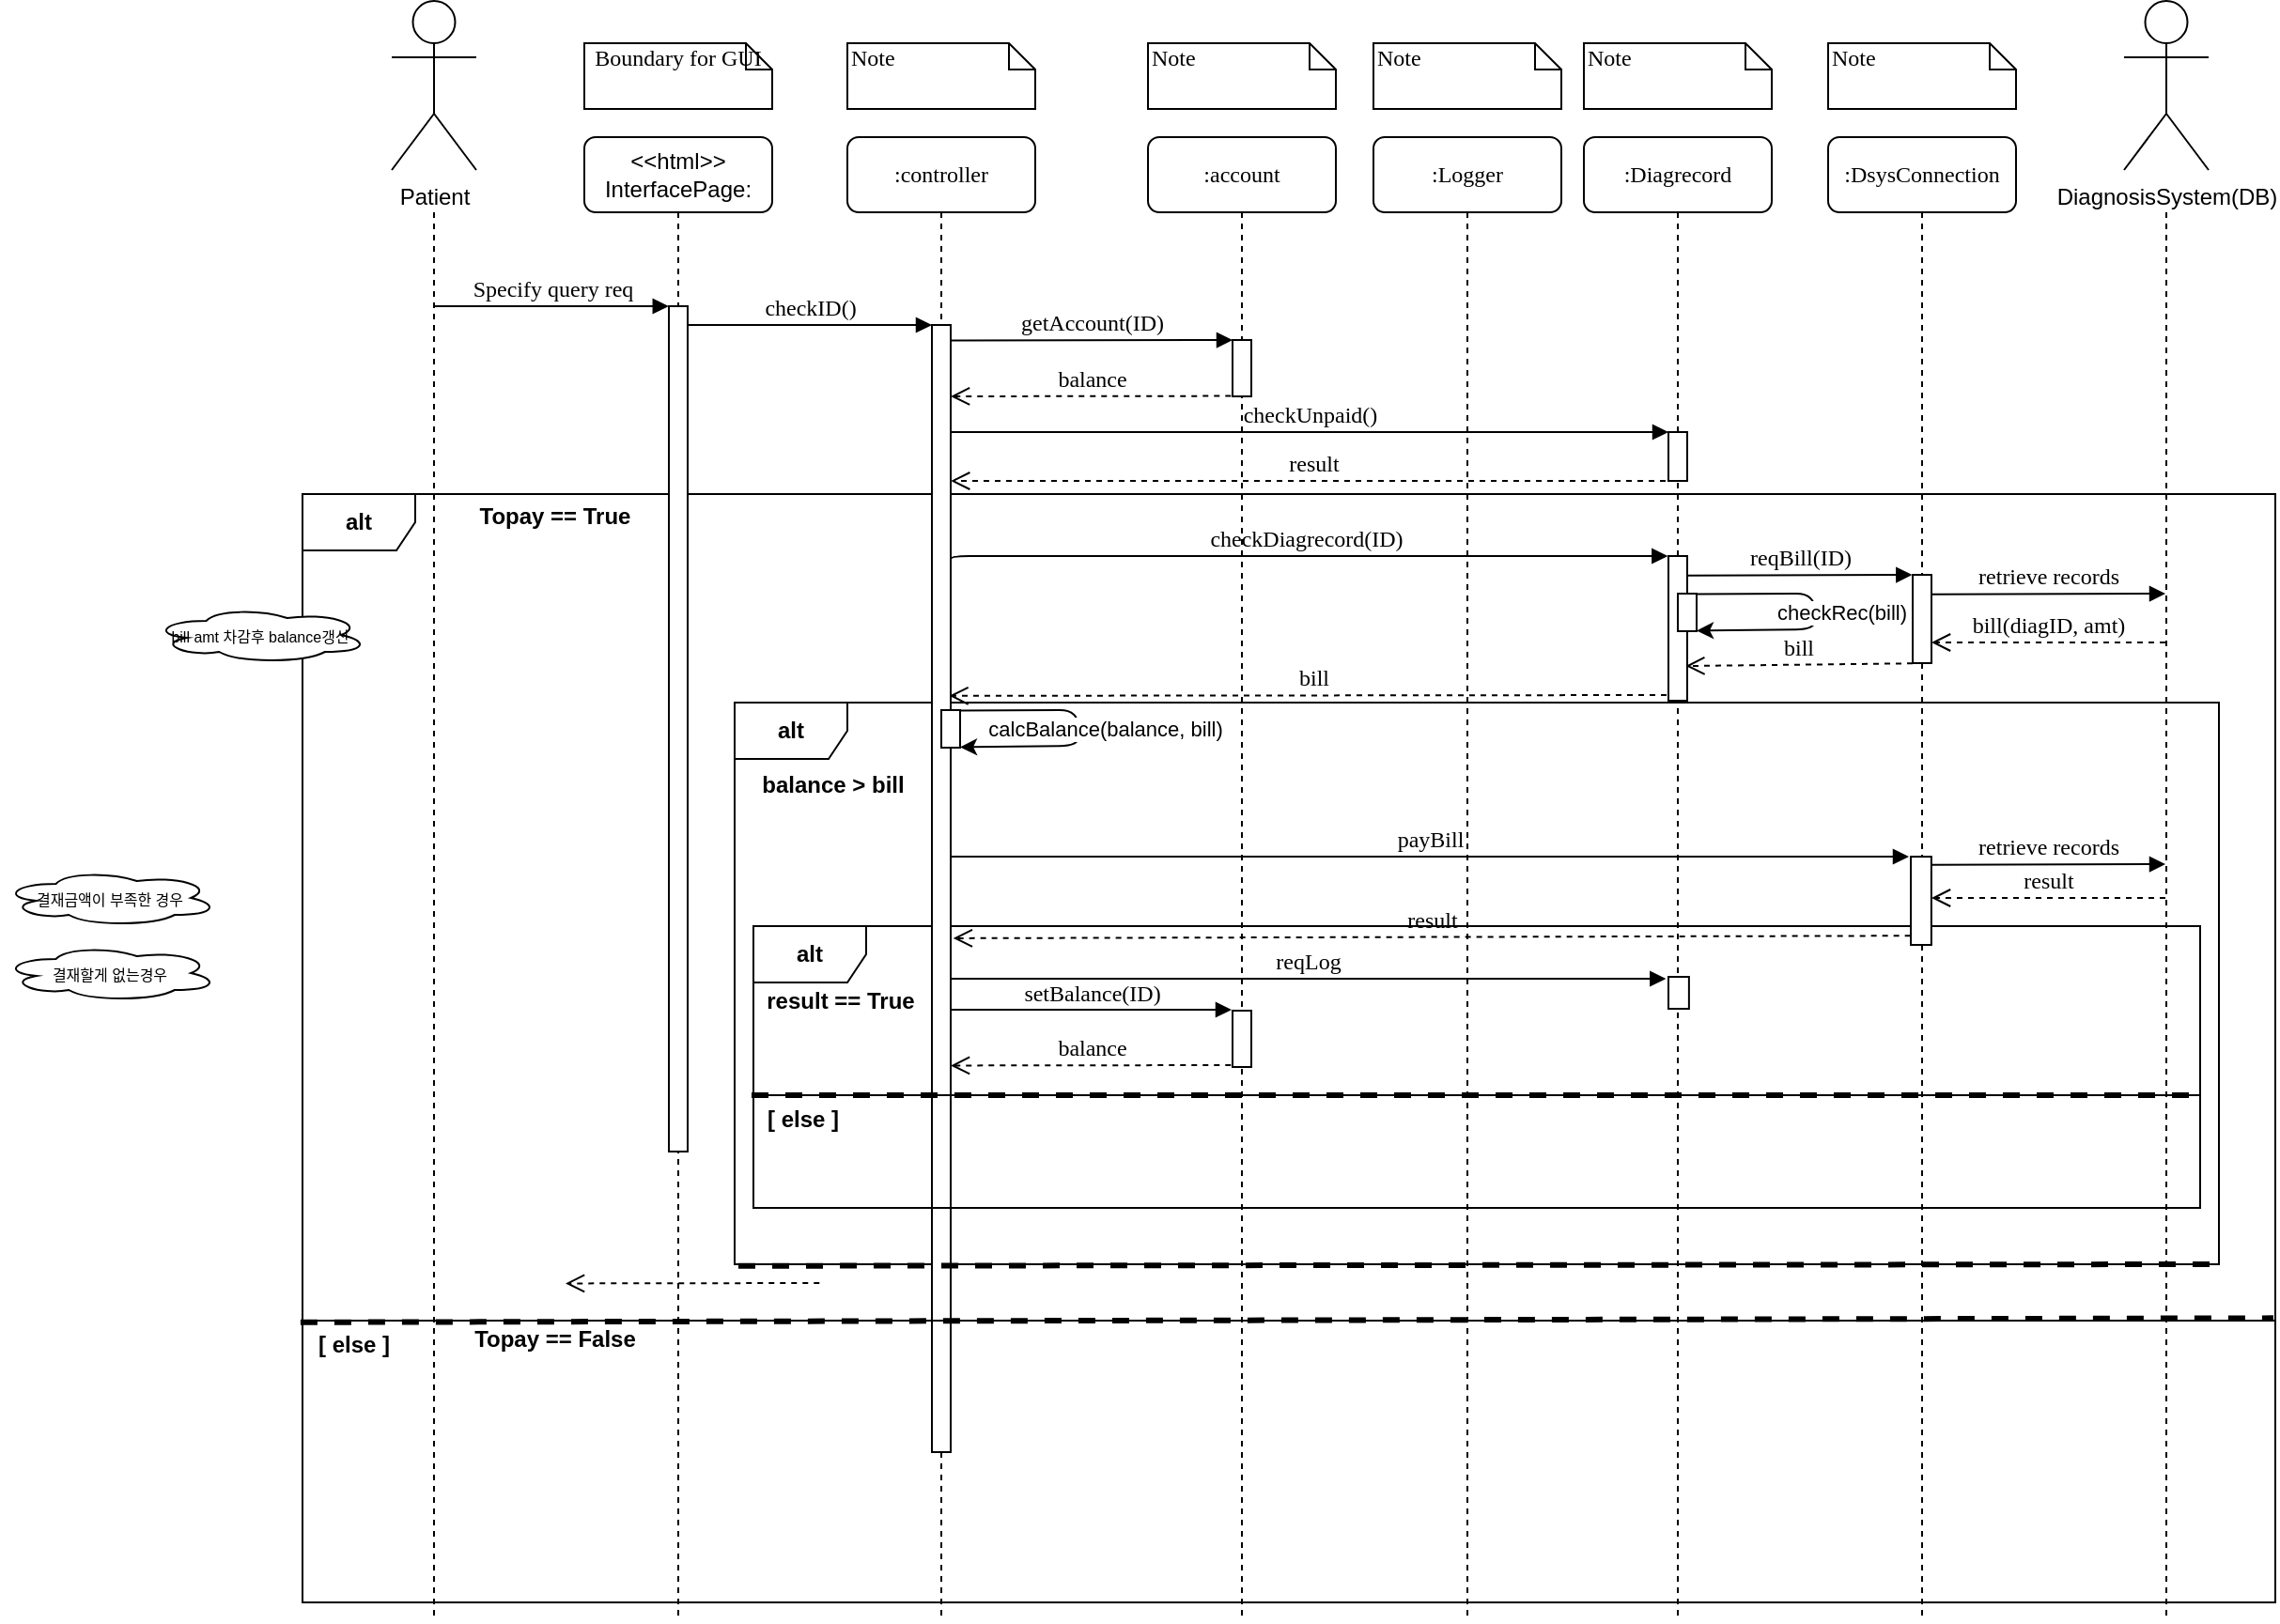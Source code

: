 <mxfile version="14.6.9" type="github">
  <diagram name="Page-1" id="13e1069c-82ec-6db2-03f1-153e76fe0fe0">
    <mxGraphModel dx="2522" dy="892" grid="1" gridSize="10" guides="1" tooltips="1" connect="1" arrows="1" fold="1" page="1" pageScale="1" pageWidth="1100" pageHeight="850" background="#ffffff" math="0" shadow="0">
      <root>
        <mxCell id="0" />
        <mxCell id="1" parent="0" />
        <mxCell id="B3NwFyoEmRpR8BLVz1MY-11" value="&lt;b&gt;alt&lt;/b&gt;" style="shape=umlFrame;whiteSpace=wrap;html=1;" vertex="1" parent="1">
          <mxGeometry x="-50" y="270" width="1050" height="440" as="geometry" />
        </mxCell>
        <mxCell id="B3NwFyoEmRpR8BLVz1MY-50" value="&lt;b&gt;alt&lt;/b&gt;" style="shape=umlFrame;whiteSpace=wrap;html=1;" vertex="1" parent="1">
          <mxGeometry x="180" y="381" width="790" height="299" as="geometry" />
        </mxCell>
        <mxCell id="B3NwFyoEmRpR8BLVz1MY-52" value="&lt;b&gt;alt&lt;/b&gt;" style="shape=umlFrame;whiteSpace=wrap;html=1;" vertex="1" parent="1">
          <mxGeometry x="190" y="500" width="770" height="90" as="geometry" />
        </mxCell>
        <mxCell id="2WJHfaqeJIH-B89SLFSa-24" value="bill" style="html=1;verticalAlign=bottom;endArrow=open;dashed=1;endSize=8;labelBackgroundColor=none;fontFamily=Verdana;fontSize=12;entryX=0.922;entryY=0.53;entryDx=0;entryDy=0;entryPerimeter=0;" parent="1" edge="1">
          <mxGeometry relative="1" as="geometry">
            <mxPoint x="294.22" y="377.4" as="targetPoint" />
            <mxPoint x="682" y="377" as="sourcePoint" />
          </mxGeometry>
        </mxCell>
        <mxCell id="7baba1c4bc27f4b0-7" value=":DsysConnection" style="shape=umlLifeline;perimeter=lifelinePerimeter;whiteSpace=wrap;html=1;container=1;collapsible=0;recursiveResize=0;outlineConnect=0;rounded=1;shadow=0;comic=0;labelBackgroundColor=none;strokeWidth=1;fontFamily=Verdana;fontSize=12;align=center;" parent="1" vertex="1">
          <mxGeometry x="762" y="80" width="100" height="790" as="geometry" />
        </mxCell>
        <mxCell id="B3NwFyoEmRpR8BLVz1MY-40" value=":Logger" style="shape=umlLifeline;perimeter=lifelinePerimeter;whiteSpace=wrap;html=1;container=1;collapsible=0;recursiveResize=0;outlineConnect=0;rounded=1;shadow=0;comic=0;labelBackgroundColor=none;strokeWidth=1;fontFamily=Verdana;fontSize=12;align=center;" vertex="1" parent="1">
          <mxGeometry x="520" y="80" width="100" height="790" as="geometry" />
        </mxCell>
        <mxCell id="7baba1c4bc27f4b0-2" value=":controller" style="shape=umlLifeline;perimeter=lifelinePerimeter;whiteSpace=wrap;html=1;container=1;collapsible=0;recursiveResize=0;outlineConnect=0;rounded=1;shadow=0;comic=0;labelBackgroundColor=none;strokeWidth=1;fontFamily=Verdana;fontSize=12;align=center;" parent="1" vertex="1">
          <mxGeometry x="240" y="80" width="100" height="790" as="geometry" />
        </mxCell>
        <mxCell id="7baba1c4bc27f4b0-10" value="" style="html=1;points=[];perimeter=orthogonalPerimeter;rounded=0;shadow=0;comic=0;labelBackgroundColor=none;strokeWidth=1;fontFamily=Verdana;fontSize=12;align=center;" parent="7baba1c4bc27f4b0-2" vertex="1">
          <mxGeometry x="45" y="100" width="10" height="600" as="geometry" />
        </mxCell>
        <mxCell id="7baba1c4bc27f4b0-3" value=":account" style="shape=umlLifeline;perimeter=lifelinePerimeter;whiteSpace=wrap;html=1;container=1;collapsible=0;recursiveResize=0;outlineConnect=0;rounded=1;shadow=0;comic=0;labelBackgroundColor=none;strokeWidth=1;fontFamily=Verdana;fontSize=12;align=center;" parent="1" vertex="1">
          <mxGeometry x="400" y="80" width="100" height="790" as="geometry" />
        </mxCell>
        <mxCell id="7baba1c4bc27f4b0-13" value="" style="html=1;points=[];perimeter=orthogonalPerimeter;rounded=0;shadow=0;comic=0;labelBackgroundColor=none;strokeWidth=1;fontFamily=Verdana;fontSize=12;align=center;" parent="7baba1c4bc27f4b0-3" vertex="1">
          <mxGeometry x="45" y="108" width="10" height="30" as="geometry" />
        </mxCell>
        <mxCell id="2WJHfaqeJIH-B89SLFSa-12" value="setBalance(ID)" style="html=1;verticalAlign=bottom;endArrow=block;entryX=-0.051;entryY=-0.006;labelBackgroundColor=none;fontFamily=Verdana;fontSize=12;edgeStyle=elbowEdgeStyle;elbow=vertical;entryDx=0;entryDy=0;entryPerimeter=0;" parent="7baba1c4bc27f4b0-3" edge="1">
          <mxGeometry relative="1" as="geometry">
            <mxPoint x="-105" y="464.5" as="sourcePoint" />
            <mxPoint x="44.49" y="464.82" as="targetPoint" />
          </mxGeometry>
        </mxCell>
        <mxCell id="2WJHfaqeJIH-B89SLFSa-13" value="" style="html=1;points=[];perimeter=orthogonalPerimeter;rounded=0;shadow=0;comic=0;labelBackgroundColor=none;strokeWidth=1;fontFamily=Verdana;fontSize=12;align=center;" parent="7baba1c4bc27f4b0-3" vertex="1">
          <mxGeometry x="45" y="465" width="10" height="30" as="geometry" />
        </mxCell>
        <mxCell id="7baba1c4bc27f4b0-4" value=":Diagrecord" style="shape=umlLifeline;perimeter=lifelinePerimeter;whiteSpace=wrap;html=1;container=1;collapsible=0;recursiveResize=0;outlineConnect=0;rounded=1;shadow=0;comic=0;labelBackgroundColor=none;strokeWidth=1;fontFamily=Verdana;fontSize=12;align=center;" parent="1" vertex="1">
          <mxGeometry x="632" y="80" width="100" height="790" as="geometry" />
        </mxCell>
        <mxCell id="B3NwFyoEmRpR8BLVz1MY-17" value="" style="html=1;points=[];perimeter=orthogonalPerimeter;rounded=0;shadow=0;comic=0;labelBackgroundColor=none;strokeWidth=1;fontFamily=Verdana;fontSize=12;align=center;" vertex="1" parent="7baba1c4bc27f4b0-4">
          <mxGeometry x="45" y="157" width="10" height="26" as="geometry" />
        </mxCell>
        <mxCell id="B3NwFyoEmRpR8BLVz1MY-41" value="" style="html=1;points=[];perimeter=orthogonalPerimeter;rounded=0;shadow=0;comic=0;labelBackgroundColor=none;strokeWidth=1;fontFamily=Verdana;fontSize=12;align=center;" vertex="1" parent="7baba1c4bc27f4b0-4">
          <mxGeometry x="45" y="447" width="10.94" height="17" as="geometry" />
        </mxCell>
        <mxCell id="7baba1c4bc27f4b0-8" value="&lt;font face=&quot;Helvetica&quot;&gt;&amp;lt;&amp;lt;html&amp;gt;&amp;gt;&lt;br&gt;InterfacePage:&lt;/font&gt;" style="shape=umlLifeline;perimeter=lifelinePerimeter;whiteSpace=wrap;html=1;container=1;collapsible=0;recursiveResize=0;outlineConnect=0;rounded=1;shadow=0;comic=0;labelBackgroundColor=none;strokeWidth=1;fontFamily=Verdana;fontSize=12;align=center;" parent="1" vertex="1">
          <mxGeometry x="100" y="80" width="100" height="790" as="geometry" />
        </mxCell>
        <mxCell id="7baba1c4bc27f4b0-9" value="" style="html=1;points=[];perimeter=orthogonalPerimeter;rounded=0;shadow=0;comic=0;labelBackgroundColor=none;strokeWidth=1;fontFamily=Verdana;fontSize=12;align=center;" parent="7baba1c4bc27f4b0-8" vertex="1">
          <mxGeometry x="45" y="90" width="10" height="450" as="geometry" />
        </mxCell>
        <mxCell id="7baba1c4bc27f4b0-16" value="" style="html=1;points=[];perimeter=orthogonalPerimeter;rounded=0;shadow=0;comic=0;labelBackgroundColor=none;strokeWidth=1;fontFamily=Verdana;fontSize=12;align=center;" parent="1" vertex="1">
          <mxGeometry x="677" y="303" width="10" height="77" as="geometry" />
        </mxCell>
        <mxCell id="7baba1c4bc27f4b0-11" value="checkID()" style="html=1;verticalAlign=bottom;endArrow=block;entryX=0;entryY=0;labelBackgroundColor=none;fontFamily=Verdana;fontSize=12;edgeStyle=elbowEdgeStyle;elbow=vertical;" parent="1" source="7baba1c4bc27f4b0-9" target="7baba1c4bc27f4b0-10" edge="1">
          <mxGeometry relative="1" as="geometry">
            <mxPoint x="220" y="190" as="sourcePoint" />
          </mxGeometry>
        </mxCell>
        <mxCell id="7baba1c4bc27f4b0-14" value="getAccount(ID)" style="html=1;verticalAlign=bottom;endArrow=block;entryX=0;entryY=0;labelBackgroundColor=none;fontFamily=Verdana;fontSize=12;edgeStyle=elbowEdgeStyle;elbow=vertical;" parent="1" target="7baba1c4bc27f4b0-13" edge="1">
          <mxGeometry relative="1" as="geometry">
            <mxPoint x="295" y="188.2" as="sourcePoint" />
          </mxGeometry>
        </mxCell>
        <mxCell id="7baba1c4bc27f4b0-40" value="Boundary for GUI" style="shape=note;whiteSpace=wrap;html=1;size=14;verticalAlign=top;align=center;spacingTop=-6;rounded=0;shadow=0;comic=0;labelBackgroundColor=none;strokeWidth=1;fontFamily=Verdana;fontSize=12" parent="1" vertex="1">
          <mxGeometry x="100" y="30" width="100" height="35" as="geometry" />
        </mxCell>
        <mxCell id="7baba1c4bc27f4b0-41" value="Note" style="shape=note;whiteSpace=wrap;html=1;size=14;verticalAlign=top;align=left;spacingTop=-6;rounded=0;shadow=0;comic=0;labelBackgroundColor=none;strokeWidth=1;fontFamily=Verdana;fontSize=12" parent="1" vertex="1">
          <mxGeometry x="240" y="30" width="100" height="35" as="geometry" />
        </mxCell>
        <mxCell id="7baba1c4bc27f4b0-42" value="Note" style="shape=note;whiteSpace=wrap;html=1;size=14;verticalAlign=top;align=left;spacingTop=-6;rounded=0;shadow=0;comic=0;labelBackgroundColor=none;strokeWidth=1;fontFamily=Verdana;fontSize=12" parent="1" vertex="1">
          <mxGeometry x="400" y="30" width="100" height="35" as="geometry" />
        </mxCell>
        <mxCell id="7baba1c4bc27f4b0-43" value="Note" style="shape=note;whiteSpace=wrap;html=1;size=14;verticalAlign=top;align=left;spacingTop=-6;rounded=0;shadow=0;comic=0;labelBackgroundColor=none;strokeWidth=1;fontFamily=Verdana;fontSize=12" parent="1" vertex="1">
          <mxGeometry x="632" y="30" width="100" height="35" as="geometry" />
        </mxCell>
        <mxCell id="7baba1c4bc27f4b0-46" value="Note" style="shape=note;whiteSpace=wrap;html=1;size=14;verticalAlign=top;align=left;spacingTop=-6;rounded=0;shadow=0;comic=0;labelBackgroundColor=none;strokeWidth=1;fontFamily=Verdana;fontSize=12" parent="1" vertex="1">
          <mxGeometry x="762" y="30" width="100" height="35" as="geometry" />
        </mxCell>
        <mxCell id="2WJHfaqeJIH-B89SLFSa-1" value="" style="shape=umlLifeline;perimeter=lifelinePerimeter;whiteSpace=wrap;html=1;container=0;collapsible=0;recursiveResize=0;outlineConnect=0;rounded=1;shadow=0;comic=0;labelBackgroundColor=none;strokeWidth=1;fontFamily=Verdana;fontSize=12;align=center;size=0;" parent="1" vertex="1">
          <mxGeometry x="-30" y="120" width="100" height="750" as="geometry" />
        </mxCell>
        <mxCell id="2WJHfaqeJIH-B89SLFSa-3" value="Patient" style="shape=umlActor;verticalLabelPosition=bottom;verticalAlign=top;html=1;outlineConnect=0;" parent="1" vertex="1">
          <mxGeometry x="-2.5" y="7.5" width="45" height="90" as="geometry" />
        </mxCell>
        <mxCell id="2WJHfaqeJIH-B89SLFSa-4" value="" style="shape=umlLifeline;perimeter=lifelinePerimeter;whiteSpace=wrap;html=1;container=0;collapsible=0;recursiveResize=0;outlineConnect=0;rounded=1;shadow=0;comic=0;labelBackgroundColor=none;strokeWidth=1;fontFamily=Verdana;fontSize=12;align=center;size=0;" parent="1" vertex="1">
          <mxGeometry x="892" y="120" width="100" height="750" as="geometry" />
        </mxCell>
        <mxCell id="2WJHfaqeJIH-B89SLFSa-5" value="DiagnosisSystem(DB)&lt;br&gt;" style="shape=umlActor;verticalLabelPosition=bottom;verticalAlign=top;html=1;outlineConnect=0;" parent="1" vertex="1">
          <mxGeometry x="919.5" y="7.5" width="45" height="90" as="geometry" />
        </mxCell>
        <mxCell id="2WJHfaqeJIH-B89SLFSa-7" value="Specify query req" style="html=1;verticalAlign=bottom;endArrow=block;labelBackgroundColor=none;fontFamily=Verdana;fontSize=12;edgeStyle=elbowEdgeStyle;elbow=vertical;entryX=-0.011;entryY=0.001;entryDx=0;entryDy=0;entryPerimeter=0;" parent="1" source="2WJHfaqeJIH-B89SLFSa-1" target="7baba1c4bc27f4b0-9" edge="1">
          <mxGeometry relative="1" as="geometry">
            <mxPoint x="165" y="190.059" as="sourcePoint" />
            <mxPoint x="140" y="190" as="targetPoint" />
            <Array as="points">
              <mxPoint x="120" y="170" />
            </Array>
          </mxGeometry>
        </mxCell>
        <mxCell id="2WJHfaqeJIH-B89SLFSa-9" value="balance" style="html=1;verticalAlign=bottom;endArrow=open;dashed=1;endSize=8;labelBackgroundColor=none;fontFamily=Verdana;fontSize=12;edgeStyle=elbowEdgeStyle;elbow=vertical;exitX=-0.087;exitY=0.993;exitDx=0;exitDy=0;exitPerimeter=0;" parent="1" source="7baba1c4bc27f4b0-13" edge="1">
          <mxGeometry relative="1" as="geometry">
            <mxPoint x="295" y="218" as="targetPoint" />
            <Array as="points">
              <mxPoint x="399" y="218" />
              <mxPoint x="374" y="218" />
              <mxPoint x="404" y="218" />
            </Array>
            <mxPoint x="439" y="218" as="sourcePoint" />
          </mxGeometry>
        </mxCell>
        <mxCell id="2WJHfaqeJIH-B89SLFSa-17" value="checkDiagrecord(ID)" style="html=1;verticalAlign=bottom;endArrow=block;labelBackgroundColor=none;fontFamily=Verdana;fontSize=12;edgeStyle=elbowEdgeStyle;elbow=vertical;exitX=1.1;exitY=0.611;exitDx=0;exitDy=0;exitPerimeter=0;entryX=-0.033;entryY=0.004;entryDx=0;entryDy=0;entryPerimeter=0;" parent="1" edge="1" target="7baba1c4bc27f4b0-16">
          <mxGeometry relative="1" as="geometry">
            <mxPoint x="295" y="306.32" as="sourcePoint" />
            <mxPoint x="585" y="306" as="targetPoint" />
            <Array as="points">
              <mxPoint x="490" y="303" />
            </Array>
          </mxGeometry>
        </mxCell>
        <mxCell id="2WJHfaqeJIH-B89SLFSa-20" value="" style="html=1;points=[];perimeter=orthogonalPerimeter;rounded=0;shadow=0;comic=0;labelBackgroundColor=none;strokeColor=#000000;strokeWidth=1;fillColor=#FFFFFF;fontFamily=Verdana;fontSize=12;fontColor=#000000;align=center;" parent="1" vertex="1">
          <mxGeometry x="807" y="313" width="10" height="47" as="geometry" />
        </mxCell>
        <mxCell id="2WJHfaqeJIH-B89SLFSa-18" value="reqBill(ID)" style="html=1;verticalAlign=bottom;endArrow=block;labelBackgroundColor=none;fontFamily=Verdana;fontSize=12;edgeStyle=elbowEdgeStyle;elbow=vertical;exitX=1.1;exitY=0.611;exitDx=0;exitDy=0;exitPerimeter=0;entryX=-0.035;entryY=0.088;entryDx=0;entryDy=0;entryPerimeter=0;" parent="1" edge="1">
          <mxGeometry relative="1" as="geometry">
            <mxPoint x="687" y="313.32" as="sourcePoint" />
            <mxPoint x="806.65" y="312.64" as="targetPoint" />
            <Array as="points">
              <mxPoint x="877" y="313" />
            </Array>
          </mxGeometry>
        </mxCell>
        <mxCell id="2WJHfaqeJIH-B89SLFSa-15" value="bill(diagID, amt)" style="html=1;verticalAlign=bottom;endArrow=open;dashed=1;endSize=8;labelBackgroundColor=none;fontFamily=Verdana;fontSize=12;" parent="1" edge="1">
          <mxGeometry relative="1" as="geometry">
            <mxPoint x="817" y="349" as="targetPoint" />
            <mxPoint x="941.5" y="349" as="sourcePoint" />
          </mxGeometry>
        </mxCell>
        <mxCell id="2WJHfaqeJIH-B89SLFSa-21" value="retrieve records" style="html=1;verticalAlign=bottom;endArrow=block;labelBackgroundColor=none;fontFamily=Verdana;fontSize=12;edgeStyle=elbowEdgeStyle;elbow=vertical;exitX=1.1;exitY=0.611;exitDx=0;exitDy=0;exitPerimeter=0;" parent="1" edge="1">
          <mxGeometry relative="1" as="geometry">
            <mxPoint x="817" y="323.32" as="sourcePoint" />
            <mxPoint x="941.5" y="323" as="targetPoint" />
            <Array as="points">
              <mxPoint x="1007" y="323" />
            </Array>
          </mxGeometry>
        </mxCell>
        <mxCell id="2WJHfaqeJIH-B89SLFSa-22" value="payBill" style="html=1;verticalAlign=bottom;endArrow=block;labelBackgroundColor=none;fontFamily=Verdana;fontSize=12;edgeStyle=elbowEdgeStyle;elbow=vertical;entryX=-0.2;entryY=0.278;entryDx=0;entryDy=0;entryPerimeter=0;" parent="1" edge="1">
          <mxGeometry relative="1" as="geometry">
            <mxPoint x="295" y="463" as="sourcePoint" />
            <mxPoint x="805" y="463.34" as="targetPoint" />
            <Array as="points">
              <mxPoint x="560" y="463" />
              <mxPoint x="650" y="433" />
            </Array>
          </mxGeometry>
        </mxCell>
        <mxCell id="2WJHfaqeJIH-B89SLFSa-23" value="bill" style="html=1;verticalAlign=bottom;endArrow=open;dashed=1;endSize=8;labelBackgroundColor=none;fontFamily=Verdana;fontSize=12;exitX=-0.001;exitY=1.003;exitDx=0;exitDy=0;exitPerimeter=0;entryX=0.917;entryY=0.76;entryDx=0;entryDy=0;entryPerimeter=0;" parent="1" source="2WJHfaqeJIH-B89SLFSa-20" edge="1" target="7baba1c4bc27f4b0-16">
          <mxGeometry relative="1" as="geometry">
            <mxPoint x="687" y="353" as="targetPoint" />
            <mxPoint x="802" y="353" as="sourcePoint" />
          </mxGeometry>
        </mxCell>
        <mxCell id="2WJHfaqeJIH-B89SLFSa-27" value="&lt;span style=&quot;font-size: 8px&quot;&gt;bill amt 차감후 balance갱신&lt;br&gt;&lt;/span&gt;" style="ellipse;shape=cloud;whiteSpace=wrap;html=1;" parent="1" vertex="1">
          <mxGeometry x="-130" y="330" width="115" height="30" as="geometry" />
        </mxCell>
        <mxCell id="2WJHfaqeJIH-B89SLFSa-28" value="&lt;span style=&quot;font-size: 8px&quot;&gt;결재할게 없는경우&lt;br&gt;&lt;/span&gt;" style="ellipse;shape=cloud;whiteSpace=wrap;html=1;" parent="1" vertex="1">
          <mxGeometry x="-210" y="510" width="115" height="30" as="geometry" />
        </mxCell>
        <mxCell id="2WJHfaqeJIH-B89SLFSa-29" value="&lt;span style=&quot;font-size: 8px&quot;&gt;결재금액이 부족한 경우&lt;br&gt;&lt;/span&gt;" style="ellipse;shape=cloud;whiteSpace=wrap;html=1;" parent="1" vertex="1">
          <mxGeometry x="-210" y="470" width="115" height="30" as="geometry" />
        </mxCell>
        <mxCell id="2WJHfaqeJIH-B89SLFSa-30" value="retrieve records" style="html=1;verticalAlign=bottom;endArrow=block;labelBackgroundColor=none;fontFamily=Verdana;fontSize=12;edgeStyle=elbowEdgeStyle;elbow=vertical;exitX=1.1;exitY=0.611;exitDx=0;exitDy=0;exitPerimeter=0;" parent="1" edge="1">
          <mxGeometry relative="1" as="geometry">
            <mxPoint x="817" y="467.32" as="sourcePoint" />
            <mxPoint x="941.5" y="467" as="targetPoint" />
            <Array as="points">
              <mxPoint x="1007" y="467" />
            </Array>
          </mxGeometry>
        </mxCell>
        <mxCell id="2WJHfaqeJIH-B89SLFSa-31" value="result" style="html=1;verticalAlign=bottom;endArrow=open;dashed=1;endSize=8;labelBackgroundColor=none;fontFamily=Verdana;fontSize=12;" parent="1" edge="1">
          <mxGeometry relative="1" as="geometry">
            <mxPoint x="817" y="485" as="targetPoint" />
            <mxPoint x="941.5" y="485" as="sourcePoint" />
          </mxGeometry>
        </mxCell>
        <mxCell id="B3NwFyoEmRpR8BLVz1MY-1" value="" style="html=1;points=[];perimeter=orthogonalPerimeter;rounded=0;shadow=0;comic=0;labelBackgroundColor=none;strokeWidth=1;fontFamily=Verdana;fontSize=12;align=center;" vertex="1" parent="1">
          <mxGeometry x="290" y="385" width="10" height="20" as="geometry" />
        </mxCell>
        <mxCell id="B3NwFyoEmRpR8BLVz1MY-9" value="" style="endArrow=classic;html=1;exitX=0.985;exitY=0.014;exitDx=0;exitDy=0;exitPerimeter=0;entryX=1.004;entryY=0.985;entryDx=0;entryDy=0;entryPerimeter=0;" edge="1" parent="1" source="B3NwFyoEmRpR8BLVz1MY-1" target="B3NwFyoEmRpR8BLVz1MY-1">
          <mxGeometry width="50" height="50" relative="1" as="geometry">
            <mxPoint x="303" y="385" as="sourcePoint" />
            <mxPoint x="303" y="404" as="targetPoint" />
            <Array as="points">
              <mxPoint x="363" y="385" />
              <mxPoint x="363" y="404" />
            </Array>
          </mxGeometry>
        </mxCell>
        <mxCell id="B3NwFyoEmRpR8BLVz1MY-10" value="calcBalance(balance, bill)" style="edgeLabel;html=1;align=center;verticalAlign=middle;resizable=0;points=[];" vertex="1" connectable="0" parent="B3NwFyoEmRpR8BLVz1MY-9">
          <mxGeometry x="-0.766" y="-1" relative="1" as="geometry">
            <mxPoint x="60" y="9" as="offset" />
          </mxGeometry>
        </mxCell>
        <mxCell id="B3NwFyoEmRpR8BLVz1MY-14" value="" style="html=1;points=[];perimeter=orthogonalPerimeter;rounded=0;shadow=0;comic=0;labelBackgroundColor=none;strokeWidth=1;fontFamily=Verdana;fontSize=12;align=center;" vertex="1" parent="1">
          <mxGeometry x="682" y="323" width="10" height="20" as="geometry" />
        </mxCell>
        <mxCell id="B3NwFyoEmRpR8BLVz1MY-15" value="" style="endArrow=classic;html=1;exitX=0.985;exitY=0.014;exitDx=0;exitDy=0;exitPerimeter=0;entryX=1.004;entryY=0.985;entryDx=0;entryDy=0;entryPerimeter=0;" edge="1" parent="1" source="B3NwFyoEmRpR8BLVz1MY-14" target="B3NwFyoEmRpR8BLVz1MY-14">
          <mxGeometry width="50" height="50" relative="1" as="geometry">
            <mxPoint x="695" y="323" as="sourcePoint" />
            <mxPoint x="695" y="342" as="targetPoint" />
            <Array as="points">
              <mxPoint x="755" y="323" />
              <mxPoint x="755" y="342" />
            </Array>
          </mxGeometry>
        </mxCell>
        <mxCell id="B3NwFyoEmRpR8BLVz1MY-16" value="checkRec(bill)" style="edgeLabel;html=1;align=center;verticalAlign=middle;resizable=0;points=[];" vertex="1" connectable="0" parent="B3NwFyoEmRpR8BLVz1MY-15">
          <mxGeometry x="-0.766" y="-1" relative="1" as="geometry">
            <mxPoint x="60" y="9" as="offset" />
          </mxGeometry>
        </mxCell>
        <mxCell id="B3NwFyoEmRpR8BLVz1MY-19" value="result" style="html=1;verticalAlign=bottom;endArrow=open;dashed=1;endSize=8;labelBackgroundColor=none;fontFamily=Verdana;fontSize=12;edgeStyle=elbowEdgeStyle;elbow=vertical;" edge="1" parent="1" source="7baba1c4bc27f4b0-4">
          <mxGeometry relative="1" as="geometry">
            <mxPoint x="295.1" y="263.21" as="targetPoint" />
            <Array as="points">
              <mxPoint x="510" y="263" />
              <mxPoint x="670" y="250" />
              <mxPoint x="519.87" y="263.21" />
              <mxPoint x="549.87" y="263.21" />
            </Array>
            <mxPoint x="590.0" y="263.0" as="sourcePoint" />
          </mxGeometry>
        </mxCell>
        <mxCell id="B3NwFyoEmRpR8BLVz1MY-39" value="checkUnpaid()" style="html=1;verticalAlign=bottom;endArrow=block;labelBackgroundColor=none;fontFamily=Verdana;fontSize=12;edgeStyle=elbowEdgeStyle;elbow=vertical;" edge="1" parent="1">
          <mxGeometry relative="1" as="geometry">
            <mxPoint x="295" y="237" as="sourcePoint" />
            <mxPoint x="677" y="237" as="targetPoint" />
            <Array as="points">
              <mxPoint x="460" y="237" />
              <mxPoint x="310" y="227" />
            </Array>
          </mxGeometry>
        </mxCell>
        <mxCell id="B3NwFyoEmRpR8BLVz1MY-42" value="Note" style="shape=note;whiteSpace=wrap;html=1;size=14;verticalAlign=top;align=left;spacingTop=-6;rounded=0;shadow=0;comic=0;labelBackgroundColor=none;strokeWidth=1;fontFamily=Verdana;fontSize=12" vertex="1" parent="1">
          <mxGeometry x="520" y="30" width="100" height="35" as="geometry" />
        </mxCell>
        <mxCell id="7baba1c4bc27f4b0-25" value="" style="html=1;points=[];perimeter=orthogonalPerimeter;rounded=0;shadow=0;comic=0;labelBackgroundColor=none;strokeColor=#000000;strokeWidth=1;fillColor=#FFFFFF;fontFamily=Verdana;fontSize=12;fontColor=#000000;align=center;" parent="1" vertex="1">
          <mxGeometry x="806" y="463.04" width="10.94" height="46.96" as="geometry" />
        </mxCell>
        <mxCell id="B3NwFyoEmRpR8BLVz1MY-46" value="result" style="html=1;verticalAlign=bottom;endArrow=open;dashed=1;endSize=8;labelBackgroundColor=none;fontFamily=Verdana;fontSize=12;exitX=-0.199;exitY=0.769;exitDx=0;exitDy=0;exitPerimeter=0;entryX=0.939;entryY=0.817;entryDx=0;entryDy=0;entryPerimeter=0;" edge="1" parent="1">
          <mxGeometry relative="1" as="geometry">
            <mxPoint x="296.39" y="506.46" as="targetPoint" />
            <mxPoint x="805.827" y="505.123" as="sourcePoint" />
          </mxGeometry>
        </mxCell>
        <mxCell id="B3NwFyoEmRpR8BLVz1MY-13" value="Topay == True" style="text;html=1;strokeColor=none;fillColor=none;align=center;verticalAlign=middle;whiteSpace=wrap;rounded=0;fontStyle=1" vertex="1" parent="1">
          <mxGeometry x="37.5" y="271.13" width="92.969" height="22.609" as="geometry" />
        </mxCell>
        <mxCell id="B3NwFyoEmRpR8BLVz1MY-45" value="reqLog" style="html=1;verticalAlign=bottom;endArrow=block;labelBackgroundColor=none;fontFamily=Verdana;fontSize=12;edgeStyle=elbowEdgeStyle;elbow=vertical;entryX=-0.033;entryY=0.004;entryDx=0;entryDy=0;entryPerimeter=0;" edge="1" parent="1">
          <mxGeometry x="-50" y="289" as="geometry">
            <mxPoint x="295" y="528" as="sourcePoint" />
            <mxPoint x="675.67" y="528.308" as="targetPoint" />
            <Array as="points">
              <mxPoint x="489" y="528" />
            </Array>
          </mxGeometry>
        </mxCell>
        <mxCell id="B3NwFyoEmRpR8BLVz1MY-20" value="" style="endArrow=none;dashed=1;html=1;strokeWidth=3;entryX=0.999;entryY=0.997;entryDx=0;entryDy=0;entryPerimeter=0;exitX=-0.001;exitY=1.002;exitDx=0;exitDy=0;exitPerimeter=0;" edge="1" parent="1" source="B3NwFyoEmRpR8BLVz1MY-11" target="B3NwFyoEmRpR8BLVz1MY-11">
          <mxGeometry x="-154.688" y="1243.445" width="54.688" height="95.652" as="geometry">
            <mxPoint x="130.312" y="1817.358" as="sourcePoint" />
            <mxPoint x="205.312" y="1721.706" as="targetPoint" />
          </mxGeometry>
        </mxCell>
        <mxCell id="B3NwFyoEmRpR8BLVz1MY-51" value="balance &amp;gt; bill" style="text;html=1;strokeColor=none;fillColor=none;align=center;verticalAlign=middle;whiteSpace=wrap;rounded=0;fontStyle=1" vertex="1" parent="1">
          <mxGeometry x="186" y="414.0" width="92.969" height="22.609" as="geometry" />
        </mxCell>
        <mxCell id="B3NwFyoEmRpR8BLVz1MY-53" value="result == True" style="text;html=1;strokeColor=none;fillColor=none;align=center;verticalAlign=middle;whiteSpace=wrap;rounded=0;fontStyle=1" vertex="1" parent="1">
          <mxGeometry x="190" y="528.7" width="92.969" height="22.609" as="geometry" />
        </mxCell>
        <mxCell id="B3NwFyoEmRpR8BLVz1MY-60" value="" style="endArrow=none;dashed=1;html=1;strokeWidth=3;entryX=-0.001;entryY=1.004;entryDx=0;entryDy=0;entryPerimeter=0;exitX=1;exitY=0.998;exitDx=0;exitDy=0;exitPerimeter=0;" edge="1" parent="1">
          <mxGeometry width="50" height="50" relative="1" as="geometry">
            <mxPoint x="965" y="680.002" as="sourcePoint" />
            <mxPoint x="175.0" y="680.88" as="targetPoint" />
          </mxGeometry>
        </mxCell>
        <mxCell id="B3NwFyoEmRpR8BLVz1MY-61" value="" style="rounded=0;whiteSpace=wrap;html=1;fillColor=none;" vertex="1" parent="1">
          <mxGeometry x="190" y="590" width="770" height="60" as="geometry" />
        </mxCell>
        <mxCell id="B3NwFyoEmRpR8BLVz1MY-27" value="" style="rounded=0;whiteSpace=wrap;html=1;fillColor=none;" vertex="1" parent="1">
          <mxGeometry x="-50" y="710" width="1050" height="150" as="geometry" />
        </mxCell>
        <mxCell id="B3NwFyoEmRpR8BLVz1MY-28" value="&lt;b&gt;[ else ]&lt;/b&gt;" style="text;html=1;strokeColor=none;fillColor=none;align=center;verticalAlign=middle;whiteSpace=wrap;rounded=0;" vertex="1" parent="1">
          <mxGeometry x="-50" y="710" width="54.688" height="25" as="geometry" />
        </mxCell>
        <mxCell id="B3NwFyoEmRpR8BLVz1MY-30" value="Topay == False" style="text;html=1;strokeColor=none;fillColor=none;align=center;verticalAlign=middle;whiteSpace=wrap;rounded=0;fontStyle=1" vertex="1" parent="1">
          <mxGeometry x="26.562" y="711.667" width="114.844" height="16.667" as="geometry" />
        </mxCell>
        <mxCell id="B3NwFyoEmRpR8BLVz1MY-66" value="&lt;b&gt;[ else ]&lt;/b&gt;" style="text;html=1;strokeColor=none;fillColor=none;align=center;verticalAlign=middle;whiteSpace=wrap;rounded=0;" vertex="1" parent="1">
          <mxGeometry x="189" y="590" width="54.688" height="25" as="geometry" />
        </mxCell>
        <mxCell id="B3NwFyoEmRpR8BLVz1MY-69" value="" style="html=1;verticalAlign=bottom;endArrow=open;dashed=1;endSize=8;labelBackgroundColor=none;fontFamily=Verdana;fontSize=12;edgeStyle=elbowEdgeStyle;elbow=vertical;exitX=-0.087;exitY=0.993;exitDx=0;exitDy=0;exitPerimeter=0;" edge="1" parent="1">
          <mxGeometry relative="1" as="geometry">
            <mxPoint x="90.0" y="690" as="targetPoint" />
            <Array as="points">
              <mxPoint x="180" y="690.21" />
              <mxPoint x="155" y="690.21" />
              <mxPoint x="185.0" y="690.21" />
            </Array>
            <mxPoint x="225.13" y="690" as="sourcePoint" />
          </mxGeometry>
        </mxCell>
        <mxCell id="B3NwFyoEmRpR8BLVz1MY-70" value="balance" style="html=1;verticalAlign=bottom;endArrow=open;dashed=1;endSize=8;labelBackgroundColor=none;fontFamily=Verdana;fontSize=12;edgeStyle=elbowEdgeStyle;elbow=vertical;exitX=-0.087;exitY=0.993;exitDx=0;exitDy=0;exitPerimeter=0;" edge="1" parent="1">
          <mxGeometry relative="1" as="geometry">
            <mxPoint x="295" y="574.21" as="targetPoint" />
            <Array as="points">
              <mxPoint x="399" y="574.21" />
              <mxPoint x="374" y="574.21" />
              <mxPoint x="404" y="574.21" />
            </Array>
            <mxPoint x="444.13" y="574" as="sourcePoint" />
          </mxGeometry>
        </mxCell>
        <mxCell id="B3NwFyoEmRpR8BLVz1MY-71" value="" style="endArrow=none;dashed=1;html=1;strokeWidth=3;exitX=0;exitY=0;exitDx=0;exitDy=0;entryX=1;entryY=0;entryDx=0;entryDy=0;" edge="1" parent="1" target="B3NwFyoEmRpR8BLVz1MY-61">
          <mxGeometry width="50" height="50" relative="1" as="geometry">
            <mxPoint x="189" y="590" as="sourcePoint" />
            <mxPoint x="460" y="420" as="targetPoint" />
          </mxGeometry>
        </mxCell>
      </root>
    </mxGraphModel>
  </diagram>
</mxfile>
